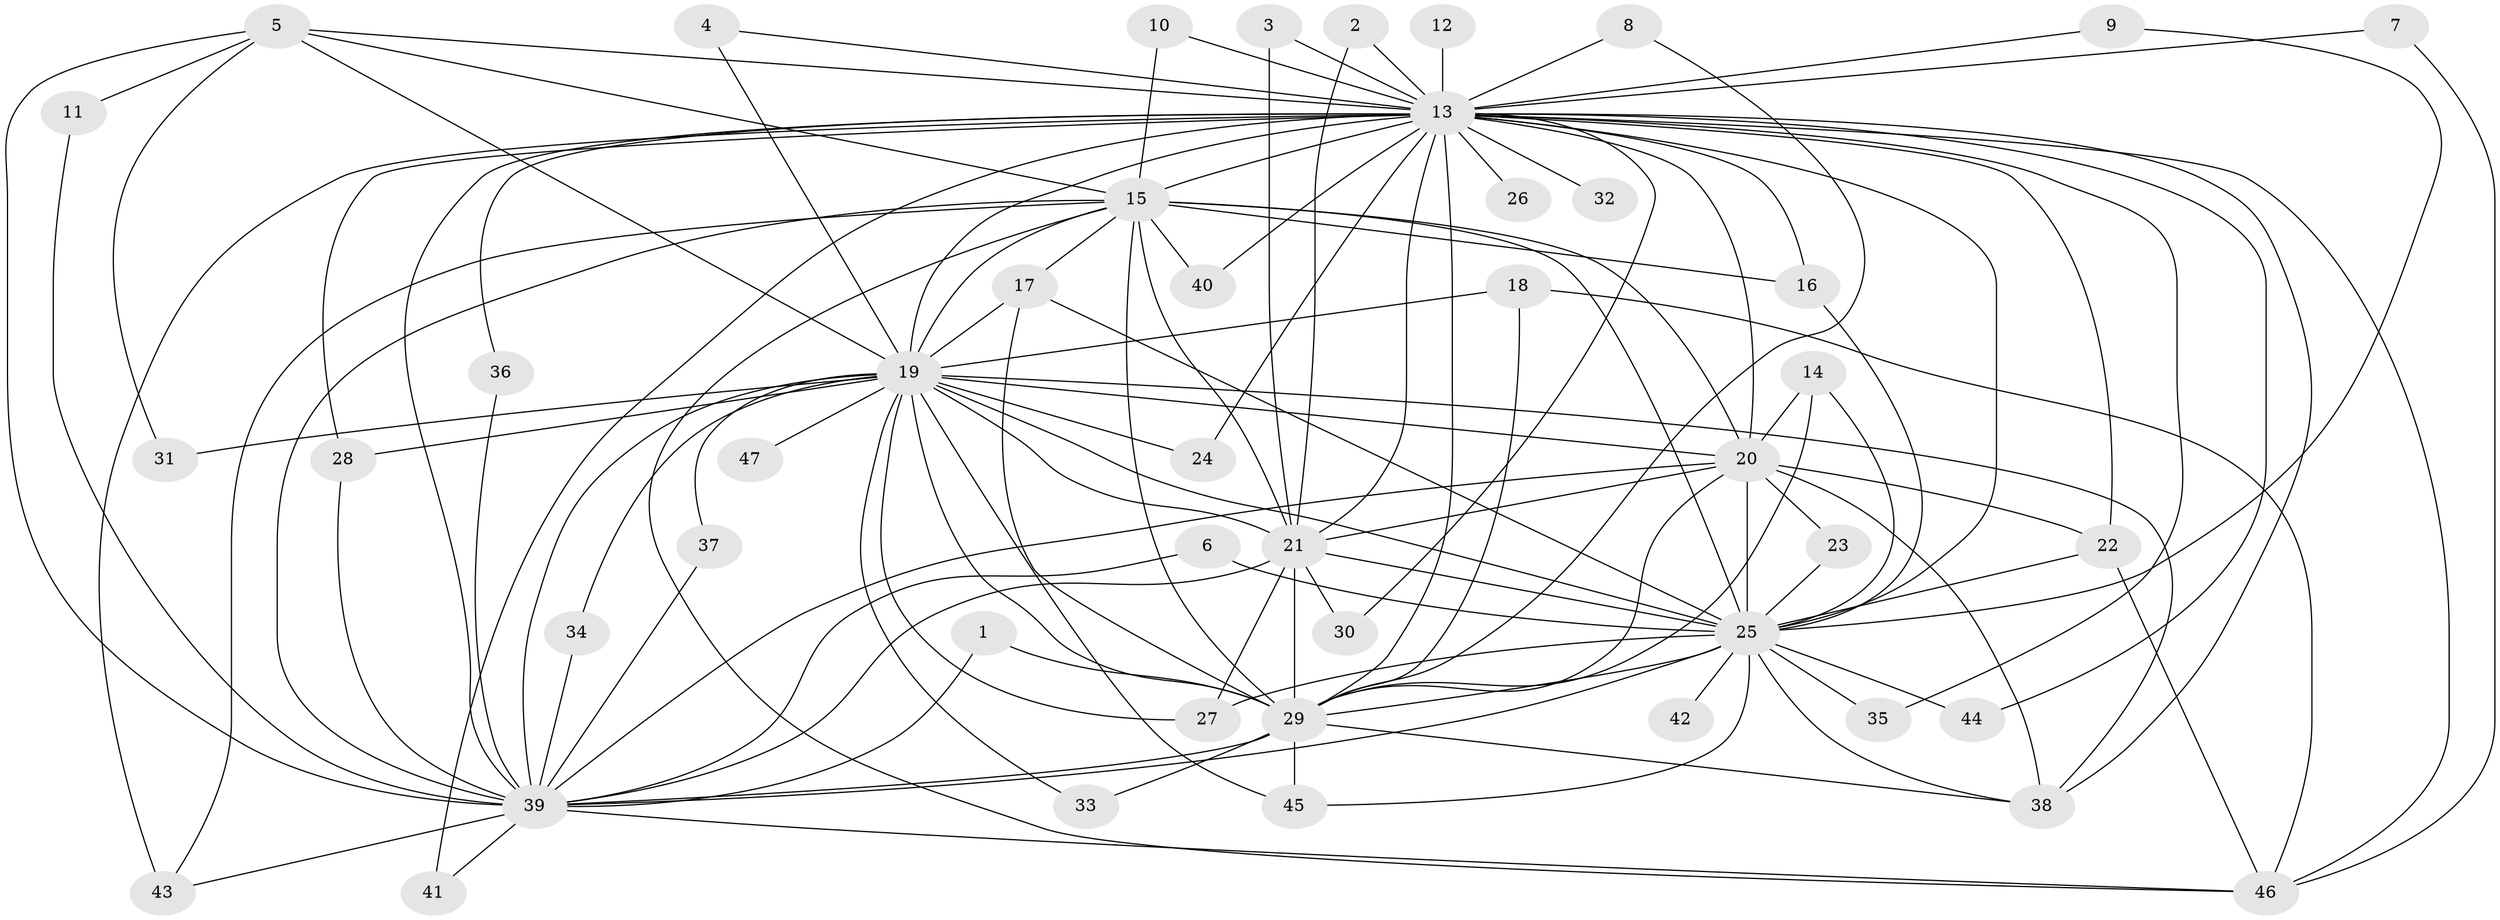 // original degree distribution, {22: 0.01098901098901099, 13: 0.01098901098901099, 32: 0.01098901098901099, 26: 0.01098901098901099, 23: 0.01098901098901099, 15: 0.02197802197802198, 21: 0.02197802197802198, 16: 0.01098901098901099, 2: 0.5714285714285714, 7: 0.03296703296703297, 3: 0.23076923076923078, 4: 0.04395604395604396, 6: 0.01098901098901099}
// Generated by graph-tools (version 1.1) at 2025/49/03/09/25 03:49:30]
// undirected, 47 vertices, 118 edges
graph export_dot {
graph [start="1"]
  node [color=gray90,style=filled];
  1;
  2;
  3;
  4;
  5;
  6;
  7;
  8;
  9;
  10;
  11;
  12;
  13;
  14;
  15;
  16;
  17;
  18;
  19;
  20;
  21;
  22;
  23;
  24;
  25;
  26;
  27;
  28;
  29;
  30;
  31;
  32;
  33;
  34;
  35;
  36;
  37;
  38;
  39;
  40;
  41;
  42;
  43;
  44;
  45;
  46;
  47;
  1 -- 29 [weight=1.0];
  1 -- 39 [weight=1.0];
  2 -- 13 [weight=1.0];
  2 -- 21 [weight=1.0];
  3 -- 13 [weight=1.0];
  3 -- 21 [weight=1.0];
  4 -- 13 [weight=1.0];
  4 -- 19 [weight=1.0];
  5 -- 11 [weight=1.0];
  5 -- 13 [weight=2.0];
  5 -- 15 [weight=1.0];
  5 -- 19 [weight=1.0];
  5 -- 31 [weight=1.0];
  5 -- 39 [weight=1.0];
  6 -- 25 [weight=1.0];
  6 -- 39 [weight=1.0];
  7 -- 13 [weight=1.0];
  7 -- 46 [weight=1.0];
  8 -- 13 [weight=1.0];
  8 -- 29 [weight=1.0];
  9 -- 13 [weight=1.0];
  9 -- 25 [weight=1.0];
  10 -- 13 [weight=1.0];
  10 -- 15 [weight=1.0];
  11 -- 39 [weight=1.0];
  12 -- 13 [weight=2.0];
  13 -- 15 [weight=2.0];
  13 -- 16 [weight=2.0];
  13 -- 19 [weight=4.0];
  13 -- 20 [weight=3.0];
  13 -- 21 [weight=2.0];
  13 -- 22 [weight=1.0];
  13 -- 24 [weight=2.0];
  13 -- 25 [weight=2.0];
  13 -- 26 [weight=2.0];
  13 -- 28 [weight=1.0];
  13 -- 29 [weight=2.0];
  13 -- 30 [weight=2.0];
  13 -- 32 [weight=1.0];
  13 -- 35 [weight=1.0];
  13 -- 36 [weight=1.0];
  13 -- 38 [weight=1.0];
  13 -- 39 [weight=2.0];
  13 -- 40 [weight=1.0];
  13 -- 41 [weight=1.0];
  13 -- 43 [weight=2.0];
  13 -- 44 [weight=1.0];
  13 -- 46 [weight=2.0];
  14 -- 20 [weight=1.0];
  14 -- 25 [weight=1.0];
  14 -- 29 [weight=1.0];
  15 -- 16 [weight=1.0];
  15 -- 17 [weight=1.0];
  15 -- 19 [weight=2.0];
  15 -- 20 [weight=2.0];
  15 -- 21 [weight=2.0];
  15 -- 25 [weight=1.0];
  15 -- 29 [weight=1.0];
  15 -- 39 [weight=1.0];
  15 -- 40 [weight=1.0];
  15 -- 43 [weight=1.0];
  15 -- 46 [weight=2.0];
  16 -- 25 [weight=1.0];
  17 -- 19 [weight=1.0];
  17 -- 25 [weight=1.0];
  17 -- 29 [weight=1.0];
  18 -- 19 [weight=1.0];
  18 -- 29 [weight=1.0];
  18 -- 46 [weight=1.0];
  19 -- 20 [weight=2.0];
  19 -- 21 [weight=2.0];
  19 -- 24 [weight=1.0];
  19 -- 25 [weight=3.0];
  19 -- 27 [weight=1.0];
  19 -- 28 [weight=1.0];
  19 -- 29 [weight=3.0];
  19 -- 31 [weight=1.0];
  19 -- 33 [weight=1.0];
  19 -- 34 [weight=1.0];
  19 -- 37 [weight=1.0];
  19 -- 38 [weight=1.0];
  19 -- 39 [weight=3.0];
  19 -- 45 [weight=1.0];
  19 -- 47 [weight=1.0];
  20 -- 21 [weight=1.0];
  20 -- 22 [weight=1.0];
  20 -- 23 [weight=1.0];
  20 -- 25 [weight=1.0];
  20 -- 29 [weight=1.0];
  20 -- 38 [weight=1.0];
  20 -- 39 [weight=1.0];
  21 -- 25 [weight=1.0];
  21 -- 27 [weight=1.0];
  21 -- 29 [weight=2.0];
  21 -- 30 [weight=1.0];
  21 -- 39 [weight=1.0];
  22 -- 25 [weight=1.0];
  22 -- 46 [weight=1.0];
  23 -- 25 [weight=1.0];
  25 -- 27 [weight=1.0];
  25 -- 29 [weight=2.0];
  25 -- 35 [weight=1.0];
  25 -- 38 [weight=1.0];
  25 -- 39 [weight=2.0];
  25 -- 42 [weight=1.0];
  25 -- 44 [weight=1.0];
  25 -- 45 [weight=1.0];
  28 -- 39 [weight=1.0];
  29 -- 33 [weight=1.0];
  29 -- 38 [weight=1.0];
  29 -- 39 [weight=3.0];
  29 -- 45 [weight=1.0];
  34 -- 39 [weight=1.0];
  36 -- 39 [weight=1.0];
  37 -- 39 [weight=1.0];
  39 -- 41 [weight=1.0];
  39 -- 43 [weight=1.0];
  39 -- 46 [weight=1.0];
}
